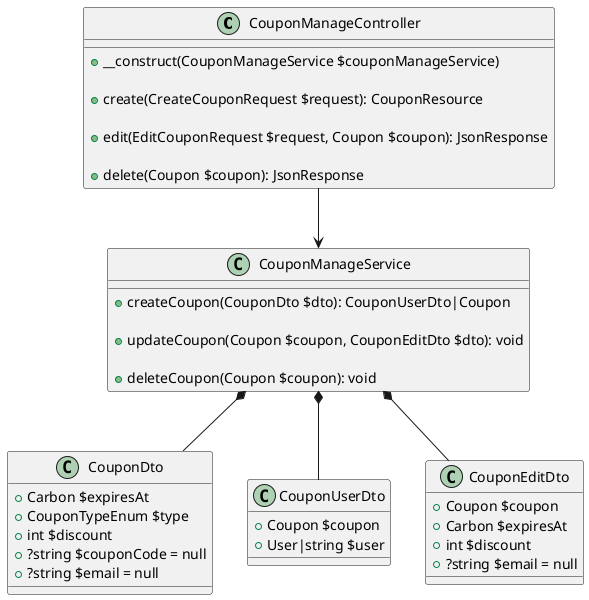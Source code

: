 @startuml

class CouponManageController {
    + __construct(CouponManageService $couponManageService)

    + create(CreateCouponRequest $request): CouponResource

    + edit(EditCouponRequest $request, Coupon $coupon): JsonResponse

    +  delete(Coupon $coupon): JsonResponse
}

class CouponManageService {
    + createCoupon(CouponDto $dto): CouponUserDto|Coupon

    + updateCoupon(Coupon $coupon, CouponEditDto $dto): void

    + deleteCoupon(Coupon $coupon): void
}

class CouponDto {
    + Carbon $expiresAt
    + CouponTypeEnum $type
    + int $discount
    + ?string $couponCode = null
    + ?string $email = null
}

class CouponUserDto {
    + Coupon $coupon
    + User|string $user
}

class CouponEditDto {
    + Coupon $coupon
    + Carbon $expiresAt
    + int $discount
    + ?string $email = null
}

CouponManageController --> CouponManageService

CouponManageService *-- CouponDto
CouponManageService *-- CouponUserDto
CouponManageService *-- CouponEditDto
@enduml